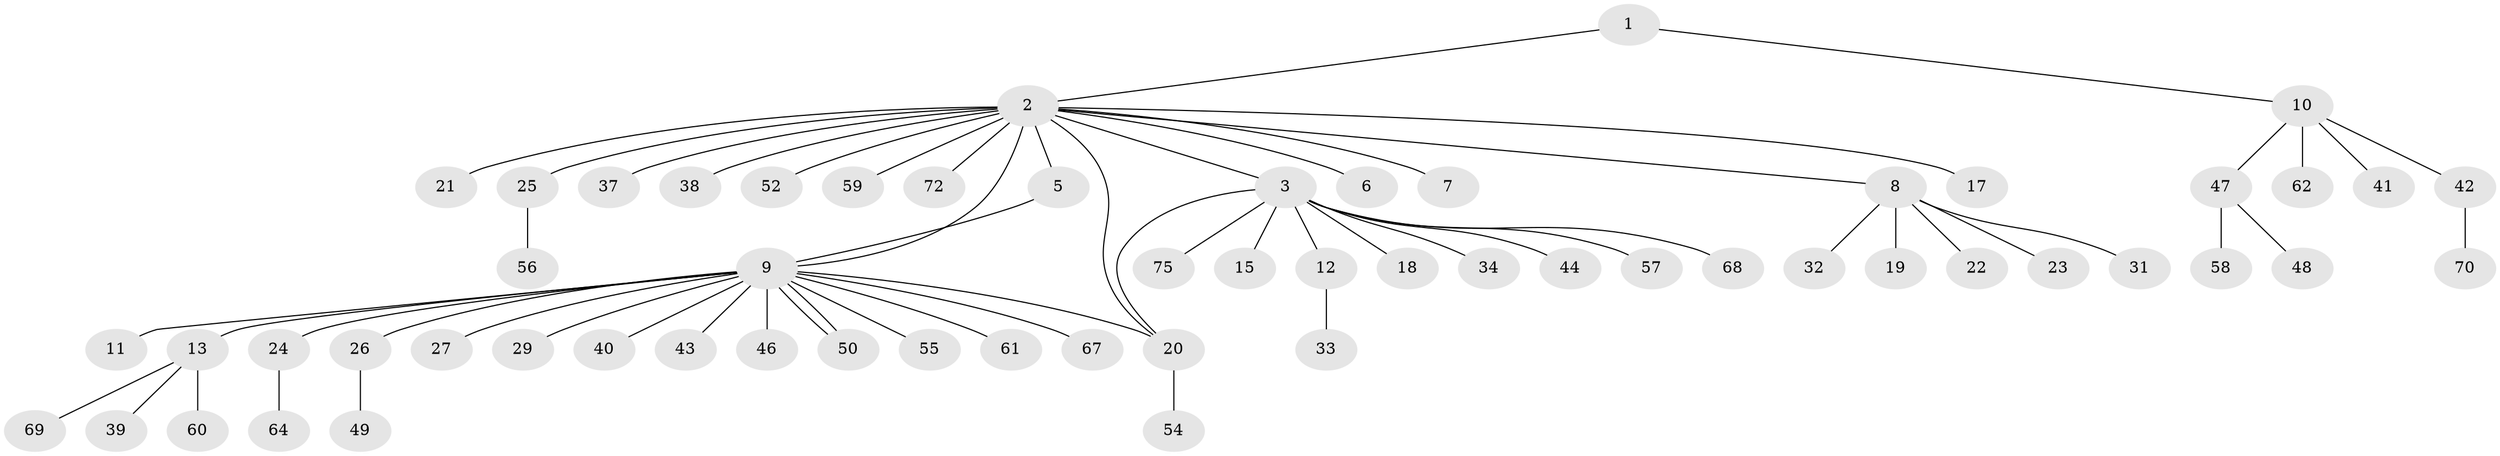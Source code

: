 // original degree distribution, {2: 0.17333333333333334, 17: 0.013333333333333334, 9: 0.013333333333333334, 3: 0.08, 1: 0.6533333333333333, 7: 0.013333333333333334, 16: 0.013333333333333334, 5: 0.02666666666666667, 4: 0.013333333333333334}
// Generated by graph-tools (version 1.1) at 2025/11/02/27/25 16:11:12]
// undirected, 59 vertices, 62 edges
graph export_dot {
graph [start="1"]
  node [color=gray90,style=filled];
  1;
  2 [super="+66"];
  3 [super="+4"];
  5;
  6;
  7;
  8 [super="+65"];
  9 [super="+28"];
  10 [super="+16"];
  11;
  12;
  13 [super="+14"];
  15;
  17;
  18 [super="+51"];
  19 [super="+71"];
  20 [super="+30"];
  21;
  22;
  23;
  24 [super="+36"];
  25 [super="+45"];
  26;
  27;
  29;
  31;
  32 [super="+53"];
  33 [super="+35"];
  34;
  37;
  38;
  39;
  40;
  41;
  42;
  43;
  44;
  46;
  47 [super="+63"];
  48;
  49;
  50;
  52;
  54;
  55;
  56 [super="+73"];
  57;
  58;
  59;
  60;
  61 [super="+74"];
  62;
  64;
  67;
  68;
  69;
  70;
  72;
  75;
  1 -- 2;
  1 -- 10;
  2 -- 3;
  2 -- 5;
  2 -- 6;
  2 -- 7;
  2 -- 8;
  2 -- 9;
  2 -- 17;
  2 -- 21;
  2 -- 25;
  2 -- 37;
  2 -- 38;
  2 -- 52;
  2 -- 59;
  2 -- 72;
  2 -- 20;
  3 -- 12;
  3 -- 15;
  3 -- 20;
  3 -- 44;
  3 -- 57;
  3 -- 68;
  3 -- 75;
  3 -- 18;
  3 -- 34;
  5 -- 9;
  8 -- 19;
  8 -- 22;
  8 -- 23;
  8 -- 31;
  8 -- 32;
  9 -- 11;
  9 -- 13;
  9 -- 24;
  9 -- 26;
  9 -- 27;
  9 -- 40;
  9 -- 43;
  9 -- 46;
  9 -- 50;
  9 -- 50;
  9 -- 55;
  9 -- 61;
  9 -- 67;
  9 -- 29;
  9 -- 20;
  10 -- 41;
  10 -- 47;
  10 -- 62;
  10 -- 42;
  12 -- 33;
  13 -- 39;
  13 -- 60;
  13 -- 69;
  20 -- 54;
  24 -- 64;
  25 -- 56;
  26 -- 49;
  42 -- 70;
  47 -- 48;
  47 -- 58;
}
